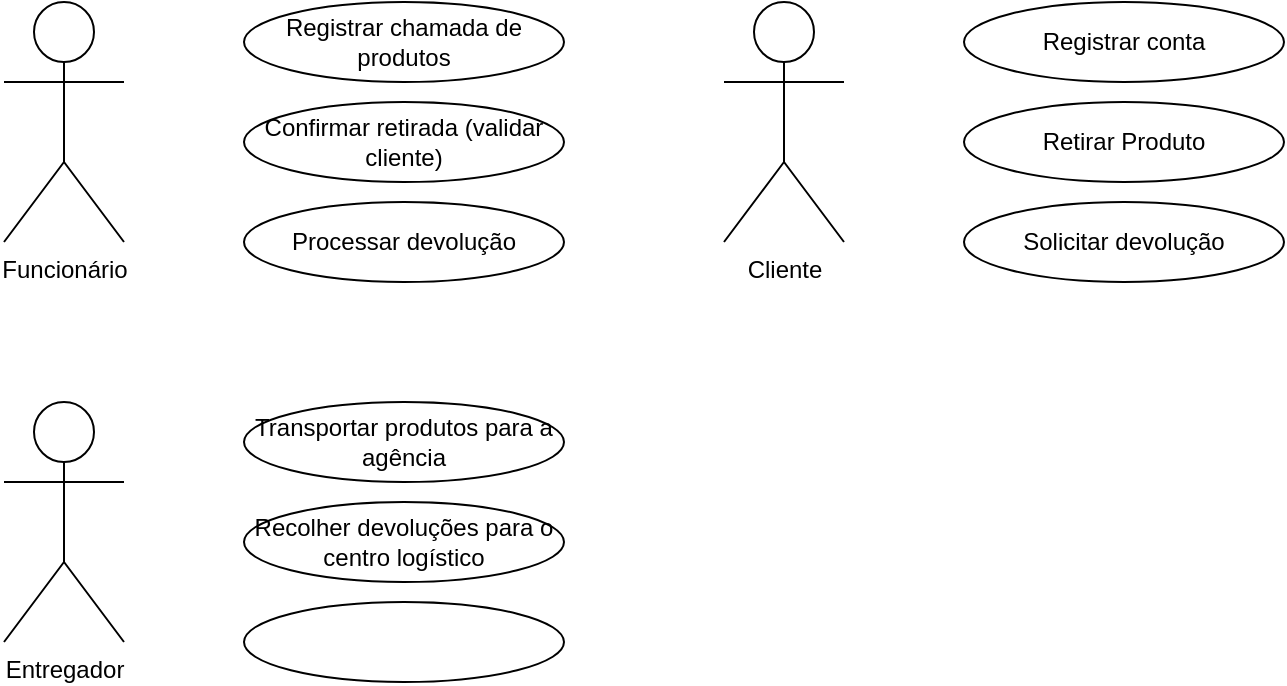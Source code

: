 <mxfile version="26.1.0">
  <diagram name="Página-1" id="jd6p-t7Q6WH0l8BRLF6l">
    <mxGraphModel dx="1050" dy="522" grid="1" gridSize="10" guides="1" tooltips="1" connect="1" arrows="1" fold="1" page="1" pageScale="1" pageWidth="827" pageHeight="1169" math="0" shadow="0">
      <root>
        <mxCell id="0" />
        <mxCell id="1" parent="0" />
        <mxCell id="JjyXnd0NtbJhpBLhwNoX-1" value="Funcionário" style="shape=umlActor;verticalLabelPosition=bottom;verticalAlign=top;html=1;outlineConnect=0;" vertex="1" parent="1">
          <mxGeometry x="40" y="40" width="60" height="120" as="geometry" />
        </mxCell>
        <mxCell id="JjyXnd0NtbJhpBLhwNoX-2" value="Entregador" style="shape=umlActor;verticalLabelPosition=bottom;verticalAlign=top;html=1;outlineConnect=0;" vertex="1" parent="1">
          <mxGeometry x="40" y="240" width="60" height="120" as="geometry" />
        </mxCell>
        <mxCell id="JjyXnd0NtbJhpBLhwNoX-3" value="Cliente" style="shape=umlActor;verticalLabelPosition=bottom;verticalAlign=top;html=1;outlineConnect=0;" vertex="1" parent="1">
          <mxGeometry x="400" y="40" width="60" height="120" as="geometry" />
        </mxCell>
        <mxCell id="JjyXnd0NtbJhpBLhwNoX-4" value="Registrar conta" style="ellipse;whiteSpace=wrap;html=1;" vertex="1" parent="1">
          <mxGeometry x="520" y="40" width="160" height="40" as="geometry" />
        </mxCell>
        <mxCell id="JjyXnd0NtbJhpBLhwNoX-6" value="Retirar Produto" style="ellipse;whiteSpace=wrap;html=1;" vertex="1" parent="1">
          <mxGeometry x="520" y="90" width="160" height="40" as="geometry" />
        </mxCell>
        <mxCell id="JjyXnd0NtbJhpBLhwNoX-7" value="Solicitar devolução" style="ellipse;whiteSpace=wrap;html=1;" vertex="1" parent="1">
          <mxGeometry x="520" y="140" width="160" height="40" as="geometry" />
        </mxCell>
        <mxCell id="JjyXnd0NtbJhpBLhwNoX-8" value="Registrar chamada de produtos" style="ellipse;whiteSpace=wrap;html=1;" vertex="1" parent="1">
          <mxGeometry x="160" y="40" width="160" height="40" as="geometry" />
        </mxCell>
        <mxCell id="JjyXnd0NtbJhpBLhwNoX-9" value="Confirmar retirada (validar cliente)" style="ellipse;whiteSpace=wrap;html=1;" vertex="1" parent="1">
          <mxGeometry x="160" y="90" width="160" height="40" as="geometry" />
        </mxCell>
        <mxCell id="JjyXnd0NtbJhpBLhwNoX-10" value="Processar devolução" style="ellipse;whiteSpace=wrap;html=1;" vertex="1" parent="1">
          <mxGeometry x="160" y="140" width="160" height="40" as="geometry" />
        </mxCell>
        <mxCell id="JjyXnd0NtbJhpBLhwNoX-11" value="Transportar produtos para a agência" style="ellipse;whiteSpace=wrap;html=1;" vertex="1" parent="1">
          <mxGeometry x="160" y="240" width="160" height="40" as="geometry" />
        </mxCell>
        <mxCell id="JjyXnd0NtbJhpBLhwNoX-12" value="Recolher devoluções para o centro logístico" style="ellipse;whiteSpace=wrap;html=1;" vertex="1" parent="1">
          <mxGeometry x="160" y="290" width="160" height="40" as="geometry" />
        </mxCell>
        <mxCell id="JjyXnd0NtbJhpBLhwNoX-13" value="" style="ellipse;whiteSpace=wrap;html=1;" vertex="1" parent="1">
          <mxGeometry x="160" y="340" width="160" height="40" as="geometry" />
        </mxCell>
      </root>
    </mxGraphModel>
  </diagram>
</mxfile>
